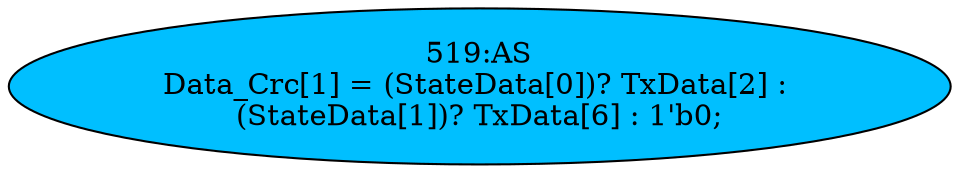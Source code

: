 strict digraph "" {
	node [label="\N"];
	"519:AS"	 [ast="<pyverilog.vparser.ast.Assign object at 0x7ff826da4dd0>",
		def_var="['Data_Crc']",
		fillcolor=deepskyblue,
		label="519:AS
Data_Crc[1] = (StateData[0])? TxData[2] : 
(StateData[1])? TxData[6] : 1'b0;",
		statements="[]",
		style=filled,
		typ=Assign,
		use_var="['StateData', 'TxData', 'StateData', 'TxData']"];
}

